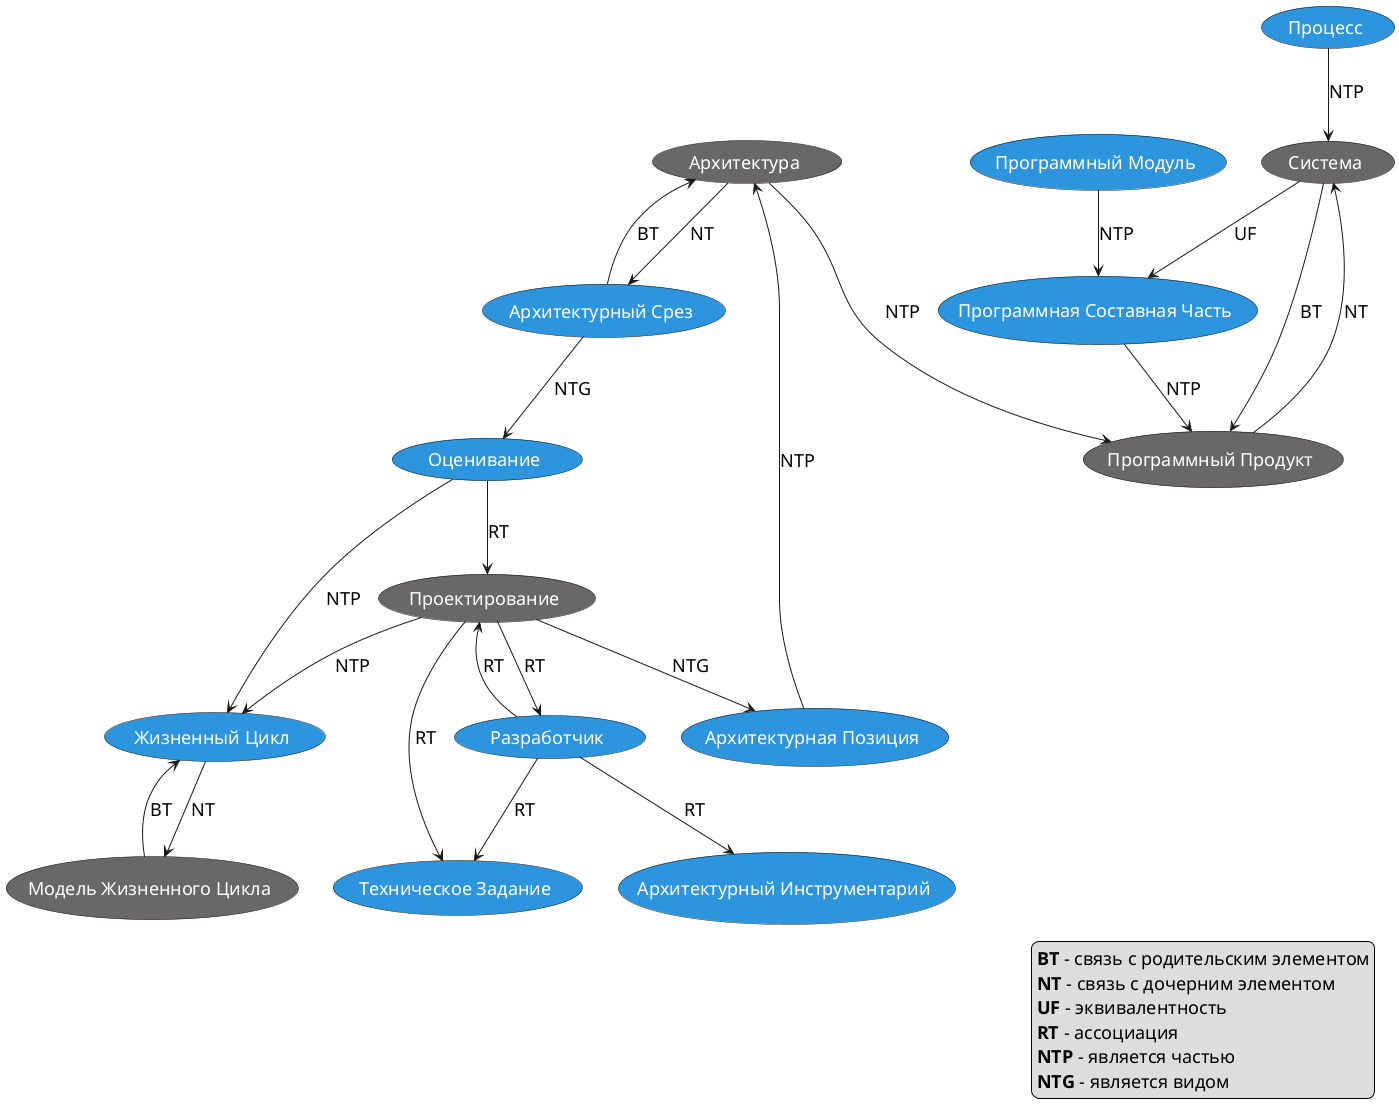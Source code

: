 @startuml
skinparam legendFontSize 18
skinparam usecaseFontSize 18
skinparam usecaseFontColor #fff
skinparam usecaseArrowFontSize 18
skinparam usecaseBackgroundColor #2c95dd

(Система) as Система #696767
(Архитектура) as Архитектура #696767
(Проектирование) as Проектирование #696767
(Программный Продукт) as "Программный Продукт" #696767
(Модель Жизненного Цикла) as "Модель Жизненного Цикла" #696767

(Программный Продукт) --> (Система): NT
(Система) -> (Программный Продукт): BT
(Процесс) --> (Система): NTP
(Программный Модуль) --> (Программная Составная Часть): NTP
(Система) --> (Программная Составная Часть): UF
(Программная Составная Часть) --> (Программный Продукт): NTP
(Архитектура) ---> (Программный Продукт): NTP
(Архитектурный Срез) --> (Оценивание): NTG
(Оценивание) --> (Жизненный Цикл): NTP
(Модель Жизненного Цикла) --> (Жизненный Цикл): BT
(Жизненный Цикл) --> (Модель Жизненного Цикла): NT
(Оценивание) --> (Проектирование): RT
(Проектирование) --> (Жизненный Цикл): NTP
(Архитектура) --> (Архитектурный Срез): NT
(Архитектурный Срез) --> (Архитектура): BT
(Архитектурная Позиция) --> (Архитектура): NTP
(Проектирование) --> (Архитектурная Позиция): NTG
(Проектирование) --> (Техническое Задание): RT
(Проектирование) --> (Разработчик): RT
(Разработчик) --> (Проектирование): RT
(Разработчик) --> (Архитектурный Инструментарий): RT
(Разработчик) --> (Техническое Задание): RT

legend right
  <b>BT</b> - связь с родительским элементом
  <b>NT</b> - связь с дочерним элементом
  <b>UF</b> - эквивалентность
  <b>RT</b> - ассоциация
  <b>NTP</b> - является частью
  <b>NTG</b> - является видом
endlegend

@enduml